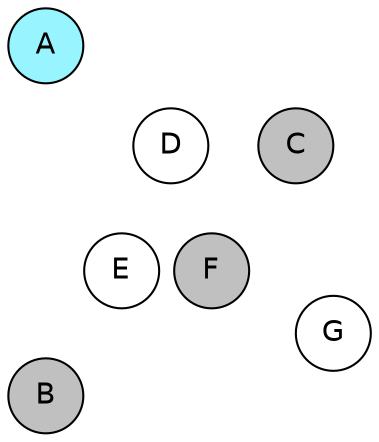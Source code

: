 
graph {

layout = circo;
mindist = .1

node [shape = circle, fontname = Helvetica, margin = 0, style = filled]
edge [style=invis]

subgraph 1 {
	E -- F -- F# -- G -- G# -- A -- A# -- B -- C -- C# -- D -- D# -- E
}

C [fillcolor = gray];
C# [fillcolor = gray];
D [fillcolor = white];
D# [fillcolor = white];
E [fillcolor = white];
F [fillcolor = gray];
F# [fillcolor = gray];
G [fillcolor = white];
G# [fillcolor = white];
A [fillcolor = cadetblue1];
A# [fillcolor = white];
B [fillcolor = gray];
}
